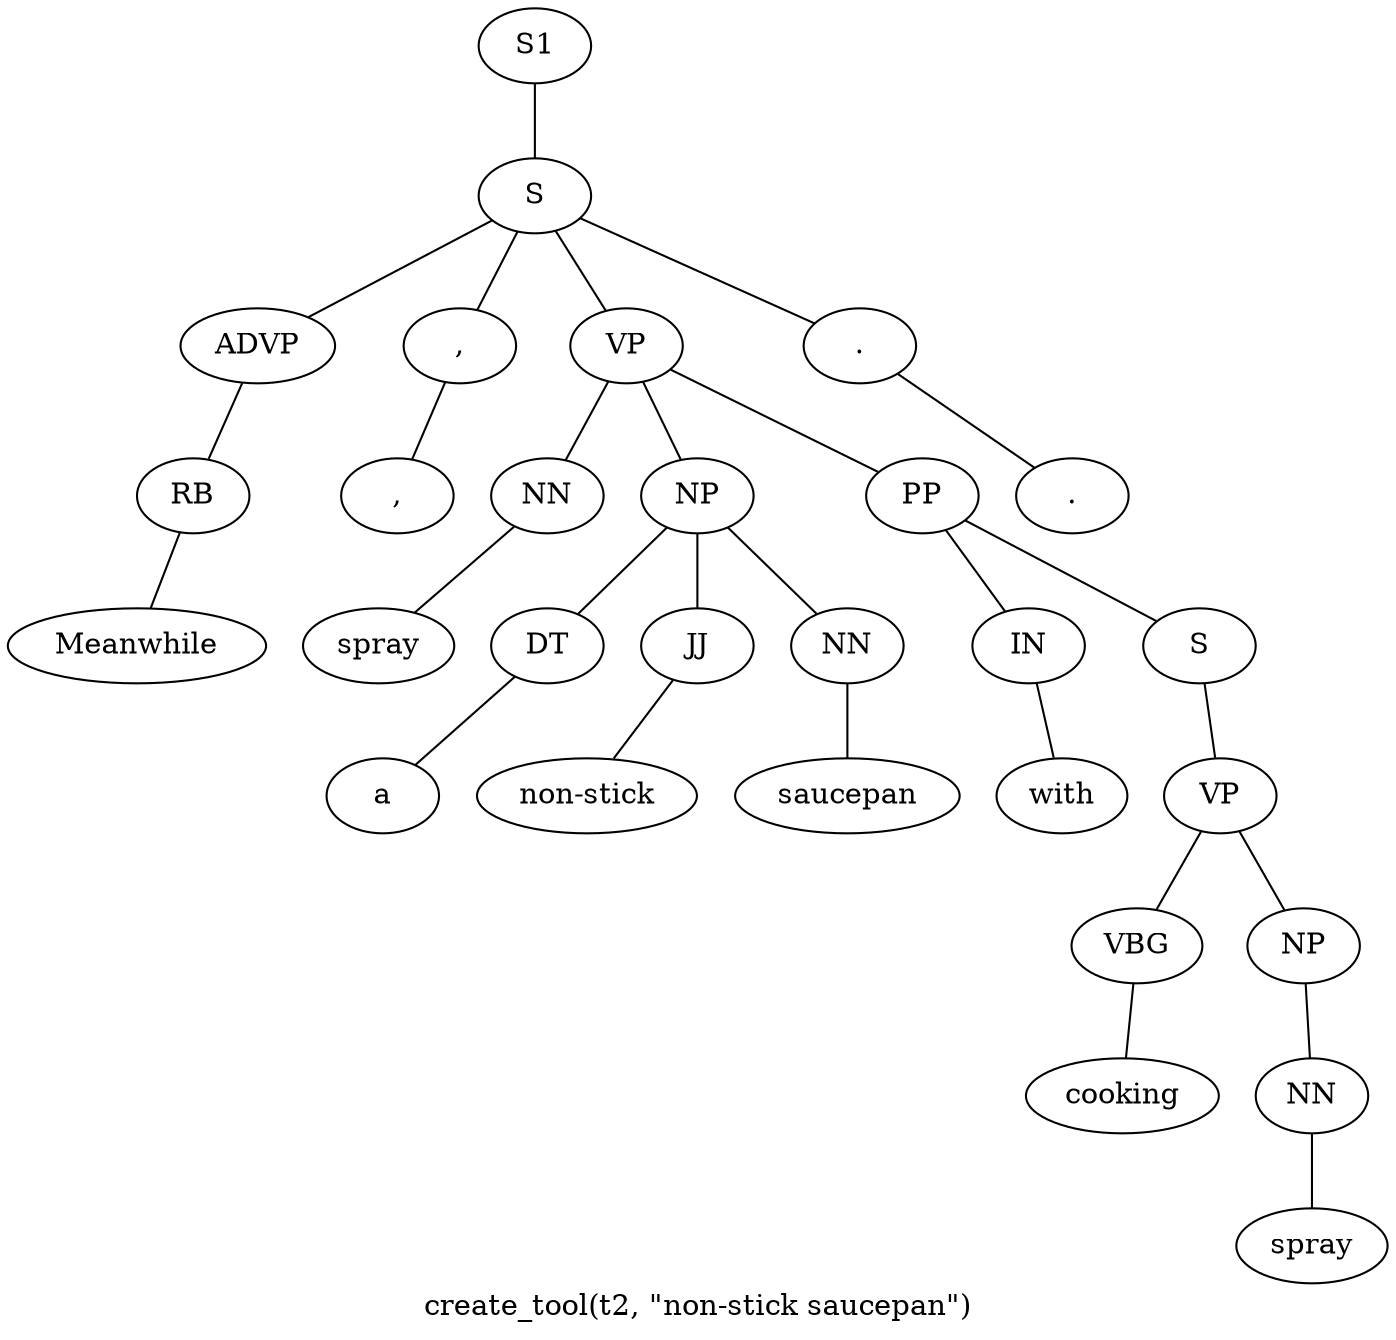graph SyntaxGraph {
	label = "create_tool(t2, \"non-stick saucepan\")";
	Node0 [label="S1"];
	Node1 [label="S"];
	Node2 [label="ADVP"];
	Node3 [label="RB"];
	Node4 [label="Meanwhile"];
	Node5 [label=","];
	Node6 [label=","];
	Node7 [label="VP"];
	Node8 [label="NN"];
	Node9 [label="spray"];
	Node10 [label="NP"];
	Node11 [label="DT"];
	Node12 [label="a"];
	Node13 [label="JJ"];
	Node14 [label="non-stick"];
	Node15 [label="NN"];
	Node16 [label="saucepan"];
	Node17 [label="PP"];
	Node18 [label="IN"];
	Node19 [label="with"];
	Node20 [label="S"];
	Node21 [label="VP"];
	Node22 [label="VBG"];
	Node23 [label="cooking"];
	Node24 [label="NP"];
	Node25 [label="NN"];
	Node26 [label="spray"];
	Node27 [label="."];
	Node28 [label="."];

	Node0 -- Node1;
	Node1 -- Node2;
	Node1 -- Node5;
	Node1 -- Node7;
	Node1 -- Node27;
	Node2 -- Node3;
	Node3 -- Node4;
	Node5 -- Node6;
	Node7 -- Node8;
	Node7 -- Node10;
	Node7 -- Node17;
	Node8 -- Node9;
	Node10 -- Node11;
	Node10 -- Node13;
	Node10 -- Node15;
	Node11 -- Node12;
	Node13 -- Node14;
	Node15 -- Node16;
	Node17 -- Node18;
	Node17 -- Node20;
	Node18 -- Node19;
	Node20 -- Node21;
	Node21 -- Node22;
	Node21 -- Node24;
	Node22 -- Node23;
	Node24 -- Node25;
	Node25 -- Node26;
	Node27 -- Node28;
}